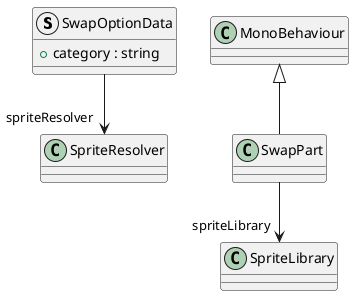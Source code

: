 @startuml
struct SwapOptionData {
    + category : string
}
class SwapPart {
}
SwapOptionData --> "spriteResolver" SpriteResolver
MonoBehaviour <|-- SwapPart
SwapPart --> "spriteLibrary" SpriteLibrary
@enduml
